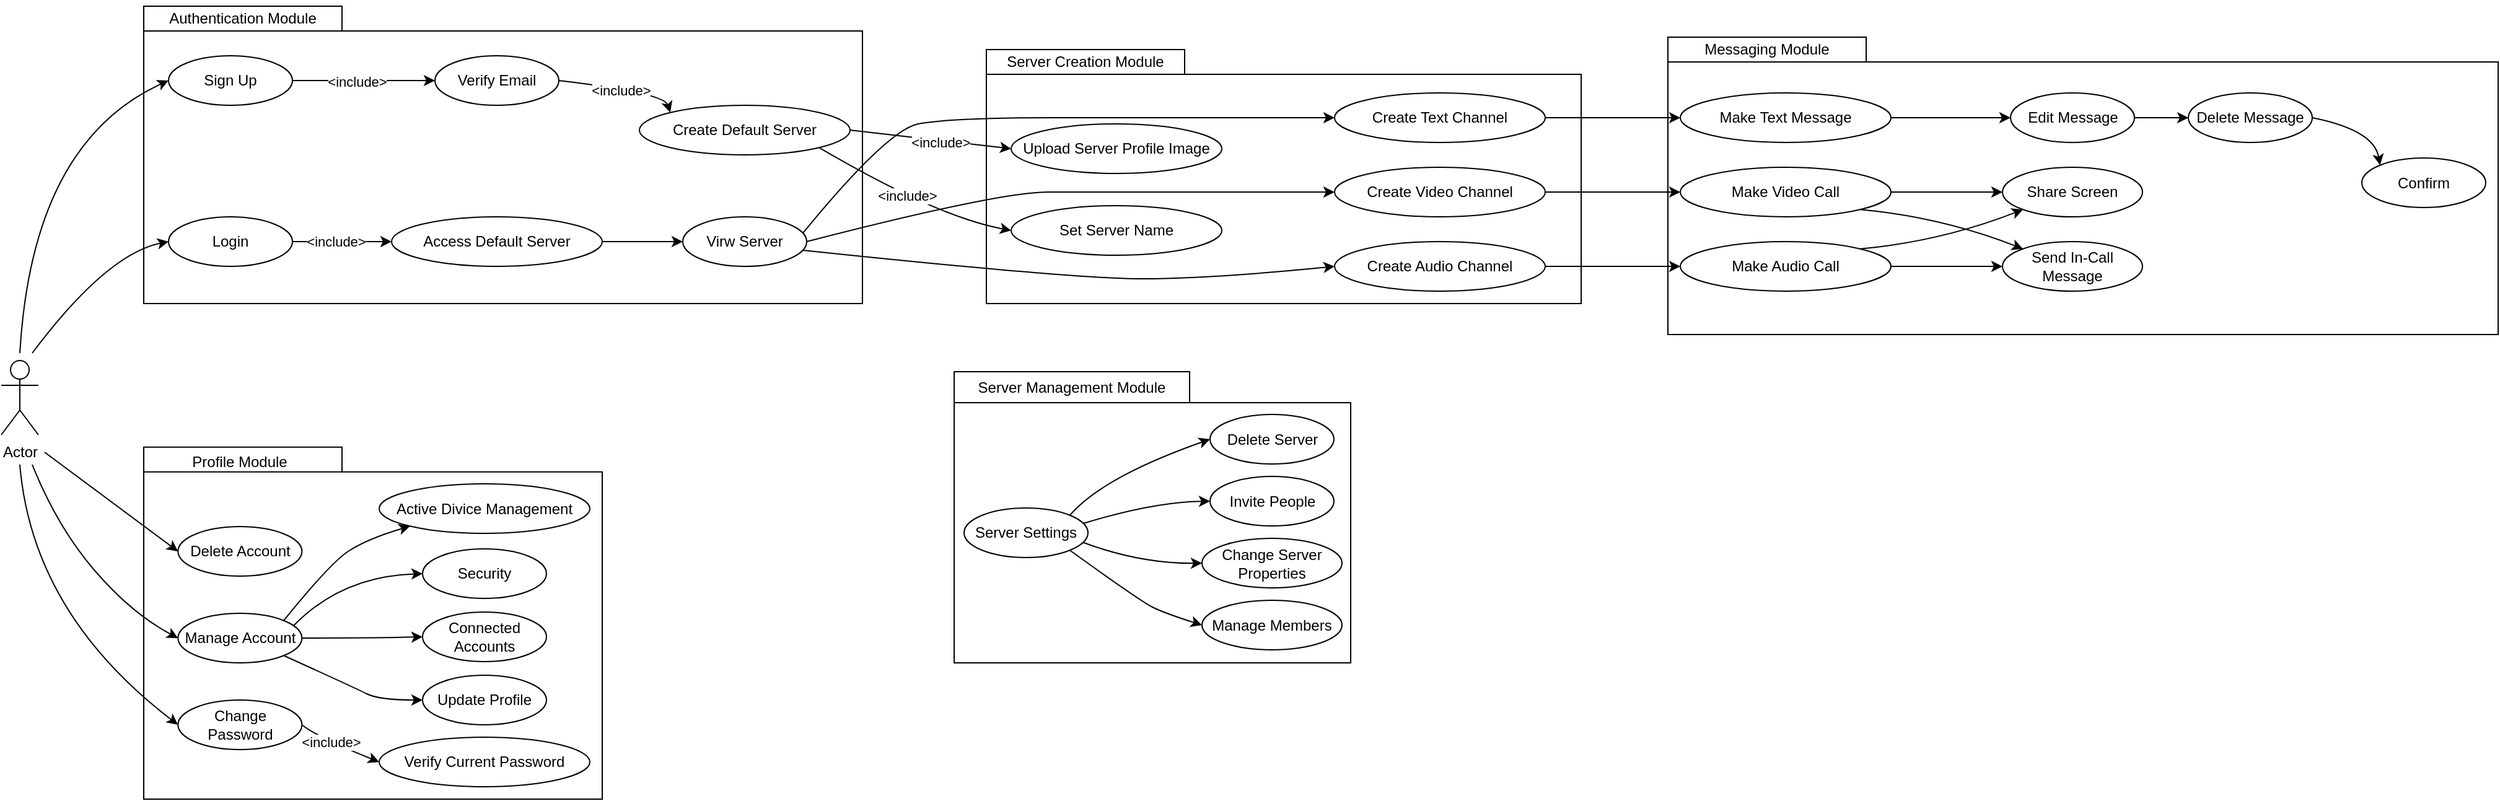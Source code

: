 <mxfile version="24.4.10" type="github">
  <diagram name="Page-1" id="TswOkcbOxJksG1xE5W1X">
    <mxGraphModel dx="2577" dy="2039" grid="1" gridSize="10" guides="1" tooltips="1" connect="1" arrows="1" fold="1" page="1" pageScale="1" pageWidth="827" pageHeight="1169" math="0" shadow="0">
      <root>
        <mxCell id="0" />
        <mxCell id="1" parent="0" />
        <mxCell id="_fBAPdAfYRDBdJ_oHnz5-30" value="" style="group" vertex="1" connectable="0" parent="1">
          <mxGeometry x="-160" y="-85" width="580" height="245" as="geometry" />
        </mxCell>
        <mxCell id="_fBAPdAfYRDBdJ_oHnz5-1" value="" style="shape=folder;fontStyle=1;spacingTop=10;tabWidth=160;tabHeight=20;tabPosition=left;html=1;whiteSpace=wrap;" vertex="1" parent="_fBAPdAfYRDBdJ_oHnz5-30">
          <mxGeometry y="5" width="580" height="240" as="geometry" />
        </mxCell>
        <mxCell id="_fBAPdAfYRDBdJ_oHnz5-29" value="Authentication Module" style="text;html=1;align=center;verticalAlign=middle;whiteSpace=wrap;rounded=0;" vertex="1" parent="_fBAPdAfYRDBdJ_oHnz5-30">
          <mxGeometry x="10" width="140" height="30" as="geometry" />
        </mxCell>
        <mxCell id="_fBAPdAfYRDBdJ_oHnz5-2" value="Actor" style="shape=umlActor;verticalLabelPosition=bottom;verticalAlign=top;html=1;" vertex="1" parent="1">
          <mxGeometry x="-275" y="206" width="30" height="60" as="geometry" />
        </mxCell>
        <mxCell id="_fBAPdAfYRDBdJ_oHnz5-20" style="edgeStyle=orthogonalEdgeStyle;rounded=0;orthogonalLoop=1;jettySize=auto;html=1;exitX=1;exitY=0.5;exitDx=0;exitDy=0;" edge="1" parent="1" source="_fBAPdAfYRDBdJ_oHnz5-5" target="_fBAPdAfYRDBdJ_oHnz5-7">
          <mxGeometry relative="1" as="geometry" />
        </mxCell>
        <mxCell id="_fBAPdAfYRDBdJ_oHnz5-21" value="&amp;lt;include&amp;gt;" style="edgeLabel;html=1;align=center;verticalAlign=middle;resizable=0;points=[];" vertex="1" connectable="0" parent="_fBAPdAfYRDBdJ_oHnz5-20">
          <mxGeometry x="-0.107" y="-1" relative="1" as="geometry">
            <mxPoint as="offset" />
          </mxGeometry>
        </mxCell>
        <mxCell id="_fBAPdAfYRDBdJ_oHnz5-5" value="Sign Up" style="ellipse;whiteSpace=wrap;html=1;align=center;" vertex="1" parent="1">
          <mxGeometry x="-140" y="-40" width="100" height="40" as="geometry" />
        </mxCell>
        <mxCell id="_fBAPdAfYRDBdJ_oHnz5-26" style="edgeStyle=orthogonalEdgeStyle;rounded=0;orthogonalLoop=1;jettySize=auto;html=1;exitX=1;exitY=0.5;exitDx=0;exitDy=0;entryX=0;entryY=0.5;entryDx=0;entryDy=0;" edge="1" parent="1" source="_fBAPdAfYRDBdJ_oHnz5-6" target="_fBAPdAfYRDBdJ_oHnz5-10">
          <mxGeometry relative="1" as="geometry" />
        </mxCell>
        <mxCell id="_fBAPdAfYRDBdJ_oHnz5-27" value="&amp;lt;include&amp;gt;" style="edgeLabel;html=1;align=center;verticalAlign=middle;resizable=0;points=[];" vertex="1" connectable="0" parent="_fBAPdAfYRDBdJ_oHnz5-26">
          <mxGeometry x="-0.128" relative="1" as="geometry">
            <mxPoint as="offset" />
          </mxGeometry>
        </mxCell>
        <mxCell id="_fBAPdAfYRDBdJ_oHnz5-6" value="Login" style="ellipse;whiteSpace=wrap;html=1;align=center;" vertex="1" parent="1">
          <mxGeometry x="-140" y="90" width="100" height="40" as="geometry" />
        </mxCell>
        <mxCell id="_fBAPdAfYRDBdJ_oHnz5-7" value="Verify Email" style="ellipse;whiteSpace=wrap;html=1;align=center;" vertex="1" parent="1">
          <mxGeometry x="75" y="-40" width="100" height="40" as="geometry" />
        </mxCell>
        <mxCell id="_fBAPdAfYRDBdJ_oHnz5-8" value="Create Default Server" style="ellipse;whiteSpace=wrap;html=1;align=center;" vertex="1" parent="1">
          <mxGeometry x="240" width="170" height="40" as="geometry" />
        </mxCell>
        <mxCell id="_fBAPdAfYRDBdJ_oHnz5-28" style="edgeStyle=orthogonalEdgeStyle;rounded=0;orthogonalLoop=1;jettySize=auto;html=1;exitX=1;exitY=0.5;exitDx=0;exitDy=0;" edge="1" parent="1" source="_fBAPdAfYRDBdJ_oHnz5-10" target="_fBAPdAfYRDBdJ_oHnz5-12">
          <mxGeometry relative="1" as="geometry" />
        </mxCell>
        <mxCell id="_fBAPdAfYRDBdJ_oHnz5-10" value="Access Default Server" style="ellipse;whiteSpace=wrap;html=1;align=center;" vertex="1" parent="1">
          <mxGeometry x="40" y="90" width="170" height="40" as="geometry" />
        </mxCell>
        <mxCell id="_fBAPdAfYRDBdJ_oHnz5-12" value="Virw Server" style="ellipse;whiteSpace=wrap;html=1;align=center;" vertex="1" parent="1">
          <mxGeometry x="275" y="90" width="100" height="40" as="geometry" />
        </mxCell>
        <mxCell id="_fBAPdAfYRDBdJ_oHnz5-23" value="" style="curved=1;endArrow=classic;html=1;rounded=0;exitX=1;exitY=0.5;exitDx=0;exitDy=0;entryX=0;entryY=0;entryDx=0;entryDy=0;" edge="1" parent="1" source="_fBAPdAfYRDBdJ_oHnz5-7" target="_fBAPdAfYRDBdJ_oHnz5-8">
          <mxGeometry width="50" height="50" relative="1" as="geometry">
            <mxPoint x="130" y="60" as="sourcePoint" />
            <mxPoint x="180" y="10" as="targetPoint" />
            <Array as="points">
              <mxPoint x="260" y="-10" />
            </Array>
          </mxGeometry>
        </mxCell>
        <mxCell id="_fBAPdAfYRDBdJ_oHnz5-24" value="&amp;lt;include&amp;gt;" style="edgeLabel;html=1;align=center;verticalAlign=middle;resizable=0;points=[];" vertex="1" connectable="0" parent="_fBAPdAfYRDBdJ_oHnz5-23">
          <mxGeometry x="-0.016" y="-2" relative="1" as="geometry">
            <mxPoint as="offset" />
          </mxGeometry>
        </mxCell>
        <mxCell id="_fBAPdAfYRDBdJ_oHnz5-34" value="" style="group" vertex="1" connectable="0" parent="1">
          <mxGeometry x="-160" y="270" width="370" height="290" as="geometry" />
        </mxCell>
        <mxCell id="_fBAPdAfYRDBdJ_oHnz5-32" value="" style="shape=folder;fontStyle=1;spacingTop=10;tabWidth=160;tabHeight=20;tabPosition=left;html=1;whiteSpace=wrap;" vertex="1" parent="_fBAPdAfYRDBdJ_oHnz5-34">
          <mxGeometry y="5.92" width="370" height="284.08" as="geometry" />
        </mxCell>
        <mxCell id="_fBAPdAfYRDBdJ_oHnz5-33" value="Profile Module" style="text;html=1;align=center;verticalAlign=middle;whiteSpace=wrap;rounded=0;" vertex="1" parent="_fBAPdAfYRDBdJ_oHnz5-34">
          <mxGeometry x="34.207" width="86.897" height="35.51" as="geometry" />
        </mxCell>
        <mxCell id="_fBAPdAfYRDBdJ_oHnz5-41" value="Connected Accounts" style="ellipse;whiteSpace=wrap;html=1;align=center;" vertex="1" parent="_fBAPdAfYRDBdJ_oHnz5-34">
          <mxGeometry x="225" y="139" width="100" height="40" as="geometry" />
        </mxCell>
        <mxCell id="_fBAPdAfYRDBdJ_oHnz5-40" value="Security" style="ellipse;whiteSpace=wrap;html=1;align=center;" vertex="1" parent="_fBAPdAfYRDBdJ_oHnz5-34">
          <mxGeometry x="225" y="88" width="100" height="40" as="geometry" />
        </mxCell>
        <mxCell id="_fBAPdAfYRDBdJ_oHnz5-39" value="Active Divice Management" style="ellipse;whiteSpace=wrap;html=1;align=center;" vertex="1" parent="_fBAPdAfYRDBdJ_oHnz5-34">
          <mxGeometry x="190" y="35.51" width="170" height="40" as="geometry" />
        </mxCell>
        <mxCell id="_fBAPdAfYRDBdJ_oHnz5-35" value="Delete Account" style="ellipse;whiteSpace=wrap;html=1;align=center;" vertex="1" parent="_fBAPdAfYRDBdJ_oHnz5-34">
          <mxGeometry x="27.66" y="70" width="100" height="40" as="geometry" />
        </mxCell>
        <mxCell id="_fBAPdAfYRDBdJ_oHnz5-36" value="Manage Account" style="ellipse;whiteSpace=wrap;html=1;align=center;" vertex="1" parent="_fBAPdAfYRDBdJ_oHnz5-34">
          <mxGeometry x="27.66" y="140" width="100" height="40" as="geometry" />
        </mxCell>
        <mxCell id="_fBAPdAfYRDBdJ_oHnz5-37" value="Change Password" style="ellipse;whiteSpace=wrap;html=1;align=center;" vertex="1" parent="_fBAPdAfYRDBdJ_oHnz5-34">
          <mxGeometry x="27.66" y="210" width="100" height="40" as="geometry" />
        </mxCell>
        <mxCell id="_fBAPdAfYRDBdJ_oHnz5-42" value="Update Profile" style="ellipse;whiteSpace=wrap;html=1;align=center;" vertex="1" parent="_fBAPdAfYRDBdJ_oHnz5-34">
          <mxGeometry x="225" y="190" width="100" height="40" as="geometry" />
        </mxCell>
        <mxCell id="_fBAPdAfYRDBdJ_oHnz5-48" value="" style="curved=1;endArrow=classic;html=1;rounded=0;entryX=0;entryY=1;entryDx=0;entryDy=0;exitX=1;exitY=0;exitDx=0;exitDy=0;" edge="1" parent="_fBAPdAfYRDBdJ_oHnz5-34" source="_fBAPdAfYRDBdJ_oHnz5-36" target="_fBAPdAfYRDBdJ_oHnz5-39">
          <mxGeometry width="50" height="50" relative="1" as="geometry">
            <mxPoint x="180" y="180" as="sourcePoint" />
            <mxPoint x="230" y="130" as="targetPoint" />
            <Array as="points">
              <mxPoint x="150" y="100" />
              <mxPoint x="180" y="80" />
            </Array>
          </mxGeometry>
        </mxCell>
        <mxCell id="_fBAPdAfYRDBdJ_oHnz5-51" value="" style="curved=1;endArrow=classic;html=1;rounded=0;exitX=0.935;exitY=0.244;exitDx=0;exitDy=0;entryX=0;entryY=0.5;entryDx=0;entryDy=0;exitPerimeter=0;" edge="1" parent="_fBAPdAfYRDBdJ_oHnz5-34" source="_fBAPdAfYRDBdJ_oHnz5-36" target="_fBAPdAfYRDBdJ_oHnz5-40">
          <mxGeometry width="50" height="50" relative="1" as="geometry">
            <mxPoint x="180" y="210" as="sourcePoint" />
            <mxPoint x="230" y="160" as="targetPoint" />
            <Array as="points">
              <mxPoint x="160" y="110" />
            </Array>
          </mxGeometry>
        </mxCell>
        <mxCell id="_fBAPdAfYRDBdJ_oHnz5-52" value="" style="curved=1;endArrow=classic;html=1;rounded=0;exitX=1;exitY=0.5;exitDx=0;exitDy=0;entryX=0;entryY=0.5;entryDx=0;entryDy=0;" edge="1" parent="_fBAPdAfYRDBdJ_oHnz5-34" source="_fBAPdAfYRDBdJ_oHnz5-36" target="_fBAPdAfYRDBdJ_oHnz5-41">
          <mxGeometry width="50" height="50" relative="1" as="geometry">
            <mxPoint x="180" y="210" as="sourcePoint" />
            <mxPoint x="230" y="160" as="targetPoint" />
            <Array as="points">
              <mxPoint x="190" y="160" />
            </Array>
          </mxGeometry>
        </mxCell>
        <mxCell id="_fBAPdAfYRDBdJ_oHnz5-55" value="" style="curved=1;endArrow=classic;html=1;rounded=0;exitX=1;exitY=1;exitDx=0;exitDy=0;entryX=0;entryY=0.5;entryDx=0;entryDy=0;" edge="1" parent="_fBAPdAfYRDBdJ_oHnz5-34" source="_fBAPdAfYRDBdJ_oHnz5-36" target="_fBAPdAfYRDBdJ_oHnz5-42">
          <mxGeometry width="50" height="50" relative="1" as="geometry">
            <mxPoint x="140" y="210" as="sourcePoint" />
            <mxPoint x="190" y="160" as="targetPoint" />
            <Array as="points">
              <mxPoint x="170" y="200" />
              <mxPoint x="190" y="210" />
            </Array>
          </mxGeometry>
        </mxCell>
        <mxCell id="_fBAPdAfYRDBdJ_oHnz5-44" value="Verify Current Password" style="ellipse;whiteSpace=wrap;html=1;align=center;" vertex="1" parent="1">
          <mxGeometry x="30" y="510" width="170" height="40" as="geometry" />
        </mxCell>
        <mxCell id="_fBAPdAfYRDBdJ_oHnz5-45" value="" style="curved=1;endArrow=classic;html=1;rounded=0;entryX=0;entryY=0.5;entryDx=0;entryDy=0;" edge="1" parent="1" target="_fBAPdAfYRDBdJ_oHnz5-35">
          <mxGeometry width="50" height="50" relative="1" as="geometry">
            <mxPoint x="-240" y="280" as="sourcePoint" />
            <mxPoint x="-110" y="400" as="targetPoint" />
            <Array as="points" />
          </mxGeometry>
        </mxCell>
        <mxCell id="_fBAPdAfYRDBdJ_oHnz5-46" value="" style="curved=1;endArrow=classic;html=1;rounded=0;entryX=0;entryY=0.5;entryDx=0;entryDy=0;" edge="1" parent="1" target="_fBAPdAfYRDBdJ_oHnz5-36">
          <mxGeometry width="50" height="50" relative="1" as="geometry">
            <mxPoint x="-250" y="290" as="sourcePoint" />
            <mxPoint x="-110" y="400" as="targetPoint" />
            <Array as="points">
              <mxPoint x="-230" y="340" />
              <mxPoint x="-170" y="410" />
            </Array>
          </mxGeometry>
        </mxCell>
        <mxCell id="_fBAPdAfYRDBdJ_oHnz5-47" value="" style="curved=1;endArrow=classic;html=1;rounded=0;entryX=0;entryY=0.5;entryDx=0;entryDy=0;" edge="1" parent="1" target="_fBAPdAfYRDBdJ_oHnz5-37">
          <mxGeometry width="50" height="50" relative="1" as="geometry">
            <mxPoint x="-260" y="290" as="sourcePoint" />
            <mxPoint x="-150" y="350" as="targetPoint" />
            <Array as="points">
              <mxPoint x="-250" y="410" />
            </Array>
          </mxGeometry>
        </mxCell>
        <mxCell id="_fBAPdAfYRDBdJ_oHnz5-57" value="" style="curved=1;endArrow=classic;html=1;rounded=0;exitX=1;exitY=0.5;exitDx=0;exitDy=0;entryX=0;entryY=0.5;entryDx=0;entryDy=0;" edge="1" parent="1" source="_fBAPdAfYRDBdJ_oHnz5-37" target="_fBAPdAfYRDBdJ_oHnz5-44">
          <mxGeometry width="50" height="50" relative="1" as="geometry">
            <mxPoint x="110" y="400" as="sourcePoint" />
            <mxPoint x="160" y="350" as="targetPoint" />
            <Array as="points">
              <mxPoint x="-20" y="510" />
            </Array>
          </mxGeometry>
        </mxCell>
        <mxCell id="_fBAPdAfYRDBdJ_oHnz5-58" value="&amp;lt;include&amp;gt;" style="edgeLabel;html=1;align=center;verticalAlign=middle;resizable=0;points=[];" vertex="1" connectable="0" parent="_fBAPdAfYRDBdJ_oHnz5-57">
          <mxGeometry x="-0.227" relative="1" as="geometry">
            <mxPoint as="offset" />
          </mxGeometry>
        </mxCell>
        <mxCell id="_fBAPdAfYRDBdJ_oHnz5-59" value="" style="curved=1;endArrow=classic;html=1;rounded=0;entryX=0;entryY=0.5;entryDx=0;entryDy=0;" edge="1" parent="1" target="_fBAPdAfYRDBdJ_oHnz5-5">
          <mxGeometry width="50" height="50" relative="1" as="geometry">
            <mxPoint x="-260" y="200" as="sourcePoint" />
            <mxPoint x="120" y="160" as="targetPoint" />
            <Array as="points">
              <mxPoint x="-250" y="30" />
            </Array>
          </mxGeometry>
        </mxCell>
        <mxCell id="_fBAPdAfYRDBdJ_oHnz5-60" value="" style="curved=1;endArrow=classic;html=1;rounded=0;entryX=0;entryY=0.5;entryDx=0;entryDy=0;" edge="1" parent="1" target="_fBAPdAfYRDBdJ_oHnz5-6">
          <mxGeometry width="50" height="50" relative="1" as="geometry">
            <mxPoint x="-250" y="200" as="sourcePoint" />
            <mxPoint x="120" y="160" as="targetPoint" />
            <Array as="points">
              <mxPoint x="-190" y="120" />
            </Array>
          </mxGeometry>
        </mxCell>
        <mxCell id="_fBAPdAfYRDBdJ_oHnz5-61" value="" style="group" vertex="1" connectable="0" parent="1">
          <mxGeometry x="520" y="-50" width="580" height="245" as="geometry" />
        </mxCell>
        <mxCell id="_fBAPdAfYRDBdJ_oHnz5-62" value="" style="shape=folder;fontStyle=1;spacingTop=10;tabWidth=160;tabHeight=20;tabPosition=left;html=1;whiteSpace=wrap;" vertex="1" parent="_fBAPdAfYRDBdJ_oHnz5-61">
          <mxGeometry y="5" width="480" height="205" as="geometry" />
        </mxCell>
        <mxCell id="_fBAPdAfYRDBdJ_oHnz5-63" value="Server Creation Module" style="text;html=1;align=center;verticalAlign=middle;whiteSpace=wrap;rounded=0;" vertex="1" parent="_fBAPdAfYRDBdJ_oHnz5-61">
          <mxGeometry x="10" width="140" height="30" as="geometry" />
        </mxCell>
        <mxCell id="_fBAPdAfYRDBdJ_oHnz5-64" value="Upload Server Profile Image" style="ellipse;whiteSpace=wrap;html=1;align=center;" vertex="1" parent="_fBAPdAfYRDBdJ_oHnz5-61">
          <mxGeometry x="20" y="65" width="170" height="40" as="geometry" />
        </mxCell>
        <mxCell id="_fBAPdAfYRDBdJ_oHnz5-67" value="Create Text Channel" style="ellipse;whiteSpace=wrap;html=1;align=center;" vertex="1" parent="_fBAPdAfYRDBdJ_oHnz5-61">
          <mxGeometry x="281" y="40" width="170" height="40" as="geometry" />
        </mxCell>
        <mxCell id="_fBAPdAfYRDBdJ_oHnz5-66" value="Create Video Channel" style="ellipse;whiteSpace=wrap;html=1;align=center;" vertex="1" parent="_fBAPdAfYRDBdJ_oHnz5-61">
          <mxGeometry x="281" y="100" width="170" height="40" as="geometry" />
        </mxCell>
        <mxCell id="_fBAPdAfYRDBdJ_oHnz5-65" value="Create Audio Channel" style="ellipse;whiteSpace=wrap;html=1;align=center;" vertex="1" parent="_fBAPdAfYRDBdJ_oHnz5-61">
          <mxGeometry x="281" y="160" width="170" height="40" as="geometry" />
        </mxCell>
        <mxCell id="_fBAPdAfYRDBdJ_oHnz5-68" value="Set Server Name" style="ellipse;whiteSpace=wrap;html=1;align=center;" vertex="1" parent="_fBAPdAfYRDBdJ_oHnz5-61">
          <mxGeometry x="20" y="131" width="170" height="40" as="geometry" />
        </mxCell>
        <mxCell id="_fBAPdAfYRDBdJ_oHnz5-70" value="" style="curved=1;endArrow=classic;html=1;rounded=0;exitX=1;exitY=0.5;exitDx=0;exitDy=0;entryX=0;entryY=0.5;entryDx=0;entryDy=0;" edge="1" parent="1" source="_fBAPdAfYRDBdJ_oHnz5-8" target="_fBAPdAfYRDBdJ_oHnz5-64">
          <mxGeometry width="50" height="50" relative="1" as="geometry">
            <mxPoint x="590" y="80" as="sourcePoint" />
            <mxPoint x="560" y="20" as="targetPoint" />
            <Array as="points" />
          </mxGeometry>
        </mxCell>
        <mxCell id="_fBAPdAfYRDBdJ_oHnz5-71" value="&amp;lt;include&amp;gt;" style="edgeLabel;html=1;align=center;verticalAlign=middle;resizable=0;points=[];" vertex="1" connectable="0" parent="_fBAPdAfYRDBdJ_oHnz5-70">
          <mxGeometry x="0.124" y="-1" relative="1" as="geometry">
            <mxPoint as="offset" />
          </mxGeometry>
        </mxCell>
        <mxCell id="_fBAPdAfYRDBdJ_oHnz5-72" value="" style="curved=1;endArrow=classic;html=1;rounded=0;exitX=1;exitY=1;exitDx=0;exitDy=0;entryX=0;entryY=0.5;entryDx=0;entryDy=0;" edge="1" parent="1" source="_fBAPdAfYRDBdJ_oHnz5-8" target="_fBAPdAfYRDBdJ_oHnz5-68">
          <mxGeometry width="50" height="50" relative="1" as="geometry">
            <mxPoint x="590" y="80" as="sourcePoint" />
            <mxPoint x="640" y="30" as="targetPoint" />
            <Array as="points">
              <mxPoint x="480" y="90" />
            </Array>
          </mxGeometry>
        </mxCell>
        <mxCell id="_fBAPdAfYRDBdJ_oHnz5-73" value="&amp;lt;include&amp;gt;" style="edgeLabel;html=1;align=center;verticalAlign=middle;resizable=0;points=[];" vertex="1" connectable="0" parent="_fBAPdAfYRDBdJ_oHnz5-72">
          <mxGeometry x="-0.057" y="3" relative="1" as="geometry">
            <mxPoint as="offset" />
          </mxGeometry>
        </mxCell>
        <mxCell id="_fBAPdAfYRDBdJ_oHnz5-74" value="" style="curved=1;endArrow=classic;html=1;rounded=0;exitX=0.97;exitY=0.675;exitDx=0;exitDy=0;entryX=0;entryY=0.5;entryDx=0;entryDy=0;exitPerimeter=0;" edge="1" parent="1" source="_fBAPdAfYRDBdJ_oHnz5-12" target="_fBAPdAfYRDBdJ_oHnz5-65">
          <mxGeometry width="50" height="50" relative="1" as="geometry">
            <mxPoint x="590" y="80" as="sourcePoint" />
            <mxPoint x="640" y="30" as="targetPoint" />
            <Array as="points">
              <mxPoint x="590" y="140" />
              <mxPoint x="700" y="140" />
            </Array>
          </mxGeometry>
        </mxCell>
        <mxCell id="_fBAPdAfYRDBdJ_oHnz5-75" value="" style="curved=1;endArrow=classic;html=1;rounded=0;exitX=0.97;exitY=0.327;exitDx=0;exitDy=0;entryX=0;entryY=0.5;entryDx=0;entryDy=0;exitPerimeter=0;" edge="1" parent="1" source="_fBAPdAfYRDBdJ_oHnz5-12" target="_fBAPdAfYRDBdJ_oHnz5-67">
          <mxGeometry width="50" height="50" relative="1" as="geometry">
            <mxPoint x="610" y="40" as="sourcePoint" />
            <mxPoint x="660" y="-10" as="targetPoint" />
            <Array as="points">
              <mxPoint x="440" y="20" />
              <mxPoint x="490" y="10" />
              <mxPoint x="660" y="10" />
              <mxPoint x="750" y="10" />
            </Array>
          </mxGeometry>
        </mxCell>
        <mxCell id="_fBAPdAfYRDBdJ_oHnz5-76" value="" style="curved=1;endArrow=classic;html=1;rounded=0;exitX=1;exitY=0.5;exitDx=0;exitDy=0;entryX=0;entryY=0.5;entryDx=0;entryDy=0;" edge="1" parent="1" source="_fBAPdAfYRDBdJ_oHnz5-12" target="_fBAPdAfYRDBdJ_oHnz5-66">
          <mxGeometry width="50" height="50" relative="1" as="geometry">
            <mxPoint x="600" y="70" as="sourcePoint" />
            <mxPoint x="650" y="20" as="targetPoint" />
            <Array as="points">
              <mxPoint x="530" y="70" />
              <mxPoint x="610" y="70" />
              <mxPoint x="690" y="70" />
              <mxPoint x="720" y="70" />
              <mxPoint x="750" y="70" />
            </Array>
          </mxGeometry>
        </mxCell>
        <mxCell id="_fBAPdAfYRDBdJ_oHnz5-78" value="" style="group" vertex="1" connectable="0" parent="1">
          <mxGeometry x="494" y="210" width="580" height="245" as="geometry" />
        </mxCell>
        <mxCell id="_fBAPdAfYRDBdJ_oHnz5-79" value="" style="shape=folder;fontStyle=1;spacingTop=10;tabWidth=190;tabHeight=25;tabPosition=left;html=1;whiteSpace=wrap;" vertex="1" parent="_fBAPdAfYRDBdJ_oHnz5-78">
          <mxGeometry y="5" width="320" height="235" as="geometry" />
        </mxCell>
        <mxCell id="_fBAPdAfYRDBdJ_oHnz5-80" value="Server Management Module" style="text;html=1;align=center;verticalAlign=middle;whiteSpace=wrap;rounded=0;" vertex="1" parent="_fBAPdAfYRDBdJ_oHnz5-78">
          <mxGeometry x="10" y="3" width="170" height="30" as="geometry" />
        </mxCell>
        <mxCell id="_fBAPdAfYRDBdJ_oHnz5-87" value="Server Settings" style="ellipse;whiteSpace=wrap;html=1;align=center;" vertex="1" parent="_fBAPdAfYRDBdJ_oHnz5-78">
          <mxGeometry x="8" y="115" width="100" height="40" as="geometry" />
        </mxCell>
        <mxCell id="_fBAPdAfYRDBdJ_oHnz5-90" value="Delete Server" style="ellipse;whiteSpace=wrap;html=1;align=center;" vertex="1" parent="_fBAPdAfYRDBdJ_oHnz5-78">
          <mxGeometry x="206.5" y="39.5" width="100" height="40" as="geometry" />
        </mxCell>
        <mxCell id="_fBAPdAfYRDBdJ_oHnz5-89" value="Invite People" style="ellipse;whiteSpace=wrap;html=1;align=center;" vertex="1" parent="_fBAPdAfYRDBdJ_oHnz5-78">
          <mxGeometry x="206.5" y="89.5" width="100" height="40" as="geometry" />
        </mxCell>
        <mxCell id="_fBAPdAfYRDBdJ_oHnz5-88" value="Change Server Properties" style="ellipse;whiteSpace=wrap;html=1;align=center;" vertex="1" parent="_fBAPdAfYRDBdJ_oHnz5-78">
          <mxGeometry x="200" y="139.5" width="113" height="40" as="geometry" />
        </mxCell>
        <mxCell id="_fBAPdAfYRDBdJ_oHnz5-86" value="Manage Members" style="ellipse;whiteSpace=wrap;html=1;align=center;" vertex="1" parent="_fBAPdAfYRDBdJ_oHnz5-78">
          <mxGeometry x="200" y="189.5" width="113" height="40" as="geometry" />
        </mxCell>
        <mxCell id="_fBAPdAfYRDBdJ_oHnz5-94" value="" style="curved=1;endArrow=classic;html=1;rounded=0;entryX=0;entryY=0.5;entryDx=0;entryDy=0;exitX=1;exitY=0;exitDx=0;exitDy=0;" edge="1" parent="_fBAPdAfYRDBdJ_oHnz5-78" source="_fBAPdAfYRDBdJ_oHnz5-87" target="_fBAPdAfYRDBdJ_oHnz5-90">
          <mxGeometry width="50" height="50" relative="1" as="geometry">
            <mxPoint x="135" y="115" as="sourcePoint" />
            <mxPoint x="185" y="65" as="targetPoint" />
            <Array as="points">
              <mxPoint x="120" y="90" />
            </Array>
          </mxGeometry>
        </mxCell>
        <mxCell id="_fBAPdAfYRDBdJ_oHnz5-93" value="" style="curved=1;endArrow=classic;html=1;rounded=0;entryX=0;entryY=0.5;entryDx=0;entryDy=0;exitX=1;exitY=1;exitDx=0;exitDy=0;" edge="1" parent="_fBAPdAfYRDBdJ_oHnz5-78" source="_fBAPdAfYRDBdJ_oHnz5-87" target="_fBAPdAfYRDBdJ_oHnz5-86">
          <mxGeometry width="50" height="50" relative="1" as="geometry">
            <mxPoint x="150" y="260" as="sourcePoint" />
            <mxPoint x="200" y="210" as="targetPoint" />
            <Array as="points">
              <mxPoint x="150" y="190" />
              <mxPoint x="170" y="200" />
            </Array>
          </mxGeometry>
        </mxCell>
        <mxCell id="_fBAPdAfYRDBdJ_oHnz5-92" value="" style="curved=1;endArrow=classic;html=1;rounded=0;entryX=0;entryY=0.5;entryDx=0;entryDy=0;exitX=0.959;exitY=0.693;exitDx=0;exitDy=0;exitPerimeter=0;" edge="1" parent="_fBAPdAfYRDBdJ_oHnz5-78" source="_fBAPdAfYRDBdJ_oHnz5-87" target="_fBAPdAfYRDBdJ_oHnz5-88">
          <mxGeometry width="50" height="50" relative="1" as="geometry">
            <mxPoint x="161" y="210" as="sourcePoint" />
            <mxPoint x="211" y="160" as="targetPoint" />
            <Array as="points">
              <mxPoint x="150" y="160" />
            </Array>
          </mxGeometry>
        </mxCell>
        <mxCell id="_fBAPdAfYRDBdJ_oHnz5-91" value="" style="curved=1;endArrow=classic;html=1;rounded=0;entryX=0;entryY=0.5;entryDx=0;entryDy=0;exitX=0.965;exitY=0.31;exitDx=0;exitDy=0;exitPerimeter=0;" edge="1" parent="_fBAPdAfYRDBdJ_oHnz5-78" source="_fBAPdAfYRDBdJ_oHnz5-87" target="_fBAPdAfYRDBdJ_oHnz5-89">
          <mxGeometry width="50" height="50" relative="1" as="geometry">
            <mxPoint x="161" y="160" as="sourcePoint" />
            <mxPoint x="211" y="110" as="targetPoint" />
            <Array as="points">
              <mxPoint x="161" y="110" />
            </Array>
          </mxGeometry>
        </mxCell>
        <mxCell id="_fBAPdAfYRDBdJ_oHnz5-95" value="" style="group" vertex="1" connectable="0" parent="1">
          <mxGeometry x="1070" y="-60" width="670" height="245" as="geometry" />
        </mxCell>
        <mxCell id="_fBAPdAfYRDBdJ_oHnz5-96" value="" style="shape=folder;fontStyle=1;spacingTop=10;tabWidth=160;tabHeight=20;tabPosition=left;html=1;whiteSpace=wrap;" vertex="1" parent="_fBAPdAfYRDBdJ_oHnz5-95">
          <mxGeometry y="5" width="670" height="240" as="geometry" />
        </mxCell>
        <mxCell id="_fBAPdAfYRDBdJ_oHnz5-97" value="Messaging Module" style="text;html=1;align=center;verticalAlign=middle;whiteSpace=wrap;rounded=0;" vertex="1" parent="_fBAPdAfYRDBdJ_oHnz5-95">
          <mxGeometry x="10" width="140" height="30" as="geometry" />
        </mxCell>
        <mxCell id="_fBAPdAfYRDBdJ_oHnz5-105" style="edgeStyle=orthogonalEdgeStyle;rounded=0;orthogonalLoop=1;jettySize=auto;html=1;exitX=1;exitY=0.5;exitDx=0;exitDy=0;entryX=0;entryY=0.5;entryDx=0;entryDy=0;" edge="1" parent="_fBAPdAfYRDBdJ_oHnz5-95" source="_fBAPdAfYRDBdJ_oHnz5-98" target="_fBAPdAfYRDBdJ_oHnz5-101">
          <mxGeometry relative="1" as="geometry" />
        </mxCell>
        <mxCell id="_fBAPdAfYRDBdJ_oHnz5-98" value="Make Text Message" style="ellipse;whiteSpace=wrap;html=1;align=center;" vertex="1" parent="_fBAPdAfYRDBdJ_oHnz5-95">
          <mxGeometry x="10" y="50" width="170" height="40" as="geometry" />
        </mxCell>
        <mxCell id="_fBAPdAfYRDBdJ_oHnz5-106" style="edgeStyle=orthogonalEdgeStyle;rounded=0;orthogonalLoop=1;jettySize=auto;html=1;exitX=1;exitY=0.5;exitDx=0;exitDy=0;entryX=0;entryY=0.5;entryDx=0;entryDy=0;" edge="1" parent="_fBAPdAfYRDBdJ_oHnz5-95" source="_fBAPdAfYRDBdJ_oHnz5-99" target="_fBAPdAfYRDBdJ_oHnz5-103">
          <mxGeometry relative="1" as="geometry" />
        </mxCell>
        <mxCell id="_fBAPdAfYRDBdJ_oHnz5-99" value="Make Video Call" style="ellipse;whiteSpace=wrap;html=1;align=center;" vertex="1" parent="_fBAPdAfYRDBdJ_oHnz5-95">
          <mxGeometry x="10" y="110" width="170" height="40" as="geometry" />
        </mxCell>
        <mxCell id="_fBAPdAfYRDBdJ_oHnz5-107" style="edgeStyle=orthogonalEdgeStyle;rounded=0;orthogonalLoop=1;jettySize=auto;html=1;exitX=1;exitY=0.5;exitDx=0;exitDy=0;entryX=0;entryY=0.5;entryDx=0;entryDy=0;" edge="1" parent="_fBAPdAfYRDBdJ_oHnz5-95" source="_fBAPdAfYRDBdJ_oHnz5-100" target="_fBAPdAfYRDBdJ_oHnz5-104">
          <mxGeometry relative="1" as="geometry" />
        </mxCell>
        <mxCell id="_fBAPdAfYRDBdJ_oHnz5-100" value="Make Audio Call" style="ellipse;whiteSpace=wrap;html=1;align=center;" vertex="1" parent="_fBAPdAfYRDBdJ_oHnz5-95">
          <mxGeometry x="10" y="170" width="170" height="40" as="geometry" />
        </mxCell>
        <mxCell id="_fBAPdAfYRDBdJ_oHnz5-112" style="edgeStyle=orthogonalEdgeStyle;rounded=0;orthogonalLoop=1;jettySize=auto;html=1;exitX=1;exitY=0.5;exitDx=0;exitDy=0;entryX=0;entryY=0.5;entryDx=0;entryDy=0;" edge="1" parent="_fBAPdAfYRDBdJ_oHnz5-95" source="_fBAPdAfYRDBdJ_oHnz5-101" target="_fBAPdAfYRDBdJ_oHnz5-111">
          <mxGeometry relative="1" as="geometry" />
        </mxCell>
        <mxCell id="_fBAPdAfYRDBdJ_oHnz5-101" value="Edit Message" style="ellipse;whiteSpace=wrap;html=1;align=center;" vertex="1" parent="_fBAPdAfYRDBdJ_oHnz5-95">
          <mxGeometry x="276.5" y="50" width="100" height="40" as="geometry" />
        </mxCell>
        <mxCell id="_fBAPdAfYRDBdJ_oHnz5-103" value="Share Screen" style="ellipse;whiteSpace=wrap;html=1;align=center;" vertex="1" parent="_fBAPdAfYRDBdJ_oHnz5-95">
          <mxGeometry x="270" y="110" width="113" height="40" as="geometry" />
        </mxCell>
        <mxCell id="_fBAPdAfYRDBdJ_oHnz5-104" value="Send In-Call Message" style="ellipse;whiteSpace=wrap;html=1;align=center;" vertex="1" parent="_fBAPdAfYRDBdJ_oHnz5-95">
          <mxGeometry x="270" y="170" width="113" height="40" as="geometry" />
        </mxCell>
        <mxCell id="_fBAPdAfYRDBdJ_oHnz5-110" value="" style="curved=1;endArrow=classic;html=1;rounded=0;exitX=1;exitY=0;exitDx=0;exitDy=0;entryX=0;entryY=1;entryDx=0;entryDy=0;" edge="1" parent="_fBAPdAfYRDBdJ_oHnz5-95" source="_fBAPdAfYRDBdJ_oHnz5-100" target="_fBAPdAfYRDBdJ_oHnz5-103">
          <mxGeometry width="50" height="50" relative="1" as="geometry">
            <mxPoint x="330" y="170" as="sourcePoint" />
            <mxPoint x="380" y="120" as="targetPoint" />
            <Array as="points">
              <mxPoint x="220" y="170" />
            </Array>
          </mxGeometry>
        </mxCell>
        <mxCell id="_fBAPdAfYRDBdJ_oHnz5-109" value="" style="curved=1;endArrow=classic;html=1;rounded=0;exitX=1;exitY=1;exitDx=0;exitDy=0;entryX=0;entryY=0;entryDx=0;entryDy=0;" edge="1" parent="_fBAPdAfYRDBdJ_oHnz5-95" source="_fBAPdAfYRDBdJ_oHnz5-99" target="_fBAPdAfYRDBdJ_oHnz5-104">
          <mxGeometry width="50" height="50" relative="1" as="geometry">
            <mxPoint x="330" y="170" as="sourcePoint" />
            <mxPoint x="380" y="120" as="targetPoint" />
            <Array as="points">
              <mxPoint x="220" y="150" />
            </Array>
          </mxGeometry>
        </mxCell>
        <mxCell id="_fBAPdAfYRDBdJ_oHnz5-111" value="Delete Message" style="ellipse;whiteSpace=wrap;html=1;align=center;" vertex="1" parent="_fBAPdAfYRDBdJ_oHnz5-95">
          <mxGeometry x="420" y="50" width="100" height="40" as="geometry" />
        </mxCell>
        <mxCell id="_fBAPdAfYRDBdJ_oHnz5-113" value="Confirm" style="ellipse;whiteSpace=wrap;html=1;align=center;" vertex="1" parent="_fBAPdAfYRDBdJ_oHnz5-95">
          <mxGeometry x="560" y="102.5" width="100" height="40" as="geometry" />
        </mxCell>
        <mxCell id="_fBAPdAfYRDBdJ_oHnz5-114" value="" style="curved=1;endArrow=classic;html=1;rounded=0;exitX=1;exitY=0.5;exitDx=0;exitDy=0;entryX=0;entryY=0;entryDx=0;entryDy=0;" edge="1" parent="_fBAPdAfYRDBdJ_oHnz5-95" source="_fBAPdAfYRDBdJ_oHnz5-111" target="_fBAPdAfYRDBdJ_oHnz5-113">
          <mxGeometry width="50" height="50" relative="1" as="geometry">
            <mxPoint x="410" y="110" as="sourcePoint" />
            <mxPoint x="460" y="60" as="targetPoint" />
            <Array as="points">
              <mxPoint x="570" y="80" />
            </Array>
          </mxGeometry>
        </mxCell>
        <mxCell id="_fBAPdAfYRDBdJ_oHnz5-115" style="edgeStyle=orthogonalEdgeStyle;rounded=0;orthogonalLoop=1;jettySize=auto;html=1;exitX=1;exitY=0.5;exitDx=0;exitDy=0;entryX=0;entryY=0.5;entryDx=0;entryDy=0;" edge="1" parent="1" source="_fBAPdAfYRDBdJ_oHnz5-67" target="_fBAPdAfYRDBdJ_oHnz5-98">
          <mxGeometry relative="1" as="geometry" />
        </mxCell>
        <mxCell id="_fBAPdAfYRDBdJ_oHnz5-116" style="edgeStyle=orthogonalEdgeStyle;rounded=0;orthogonalLoop=1;jettySize=auto;html=1;exitX=1;exitY=0.5;exitDx=0;exitDy=0;entryX=0;entryY=0.5;entryDx=0;entryDy=0;" edge="1" parent="1" source="_fBAPdAfYRDBdJ_oHnz5-66" target="_fBAPdAfYRDBdJ_oHnz5-99">
          <mxGeometry relative="1" as="geometry" />
        </mxCell>
        <mxCell id="_fBAPdAfYRDBdJ_oHnz5-117" style="edgeStyle=orthogonalEdgeStyle;rounded=0;orthogonalLoop=1;jettySize=auto;html=1;exitX=1;exitY=0.5;exitDx=0;exitDy=0;entryX=0;entryY=0.5;entryDx=0;entryDy=0;" edge="1" parent="1" source="_fBAPdAfYRDBdJ_oHnz5-65" target="_fBAPdAfYRDBdJ_oHnz5-100">
          <mxGeometry relative="1" as="geometry" />
        </mxCell>
      </root>
    </mxGraphModel>
  </diagram>
</mxfile>
